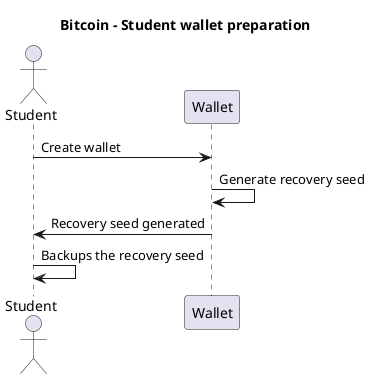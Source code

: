 @startuml
title Bitcoin - Student wallet preparation

actor Student

Student -> Wallet : Create wallet
Wallet -> Wallet : Generate recovery seed
Wallet -> Student : Recovery seed generated
Student -> Student : Backups the recovery seed
@enduml